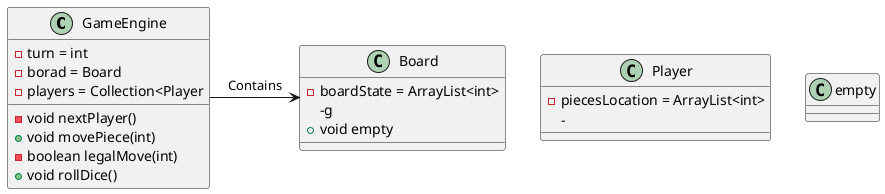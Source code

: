 @startuml ludo



class GameEngine{
    -turn = int  
    -borad = Board
    -players = Collection<Player
    -void nextPlayer()
    +void movePiece(int)
    -boolean legalMove(int)
    +void rollDice()

}

class Player {

    -piecesLocation = ArrayList<int>
    -
}


class Board{
    -boardState = ArrayList<int>
    -g
    +void empty
}

GameEngine -> Board : Contains 

class empty{
    
}


@enduml